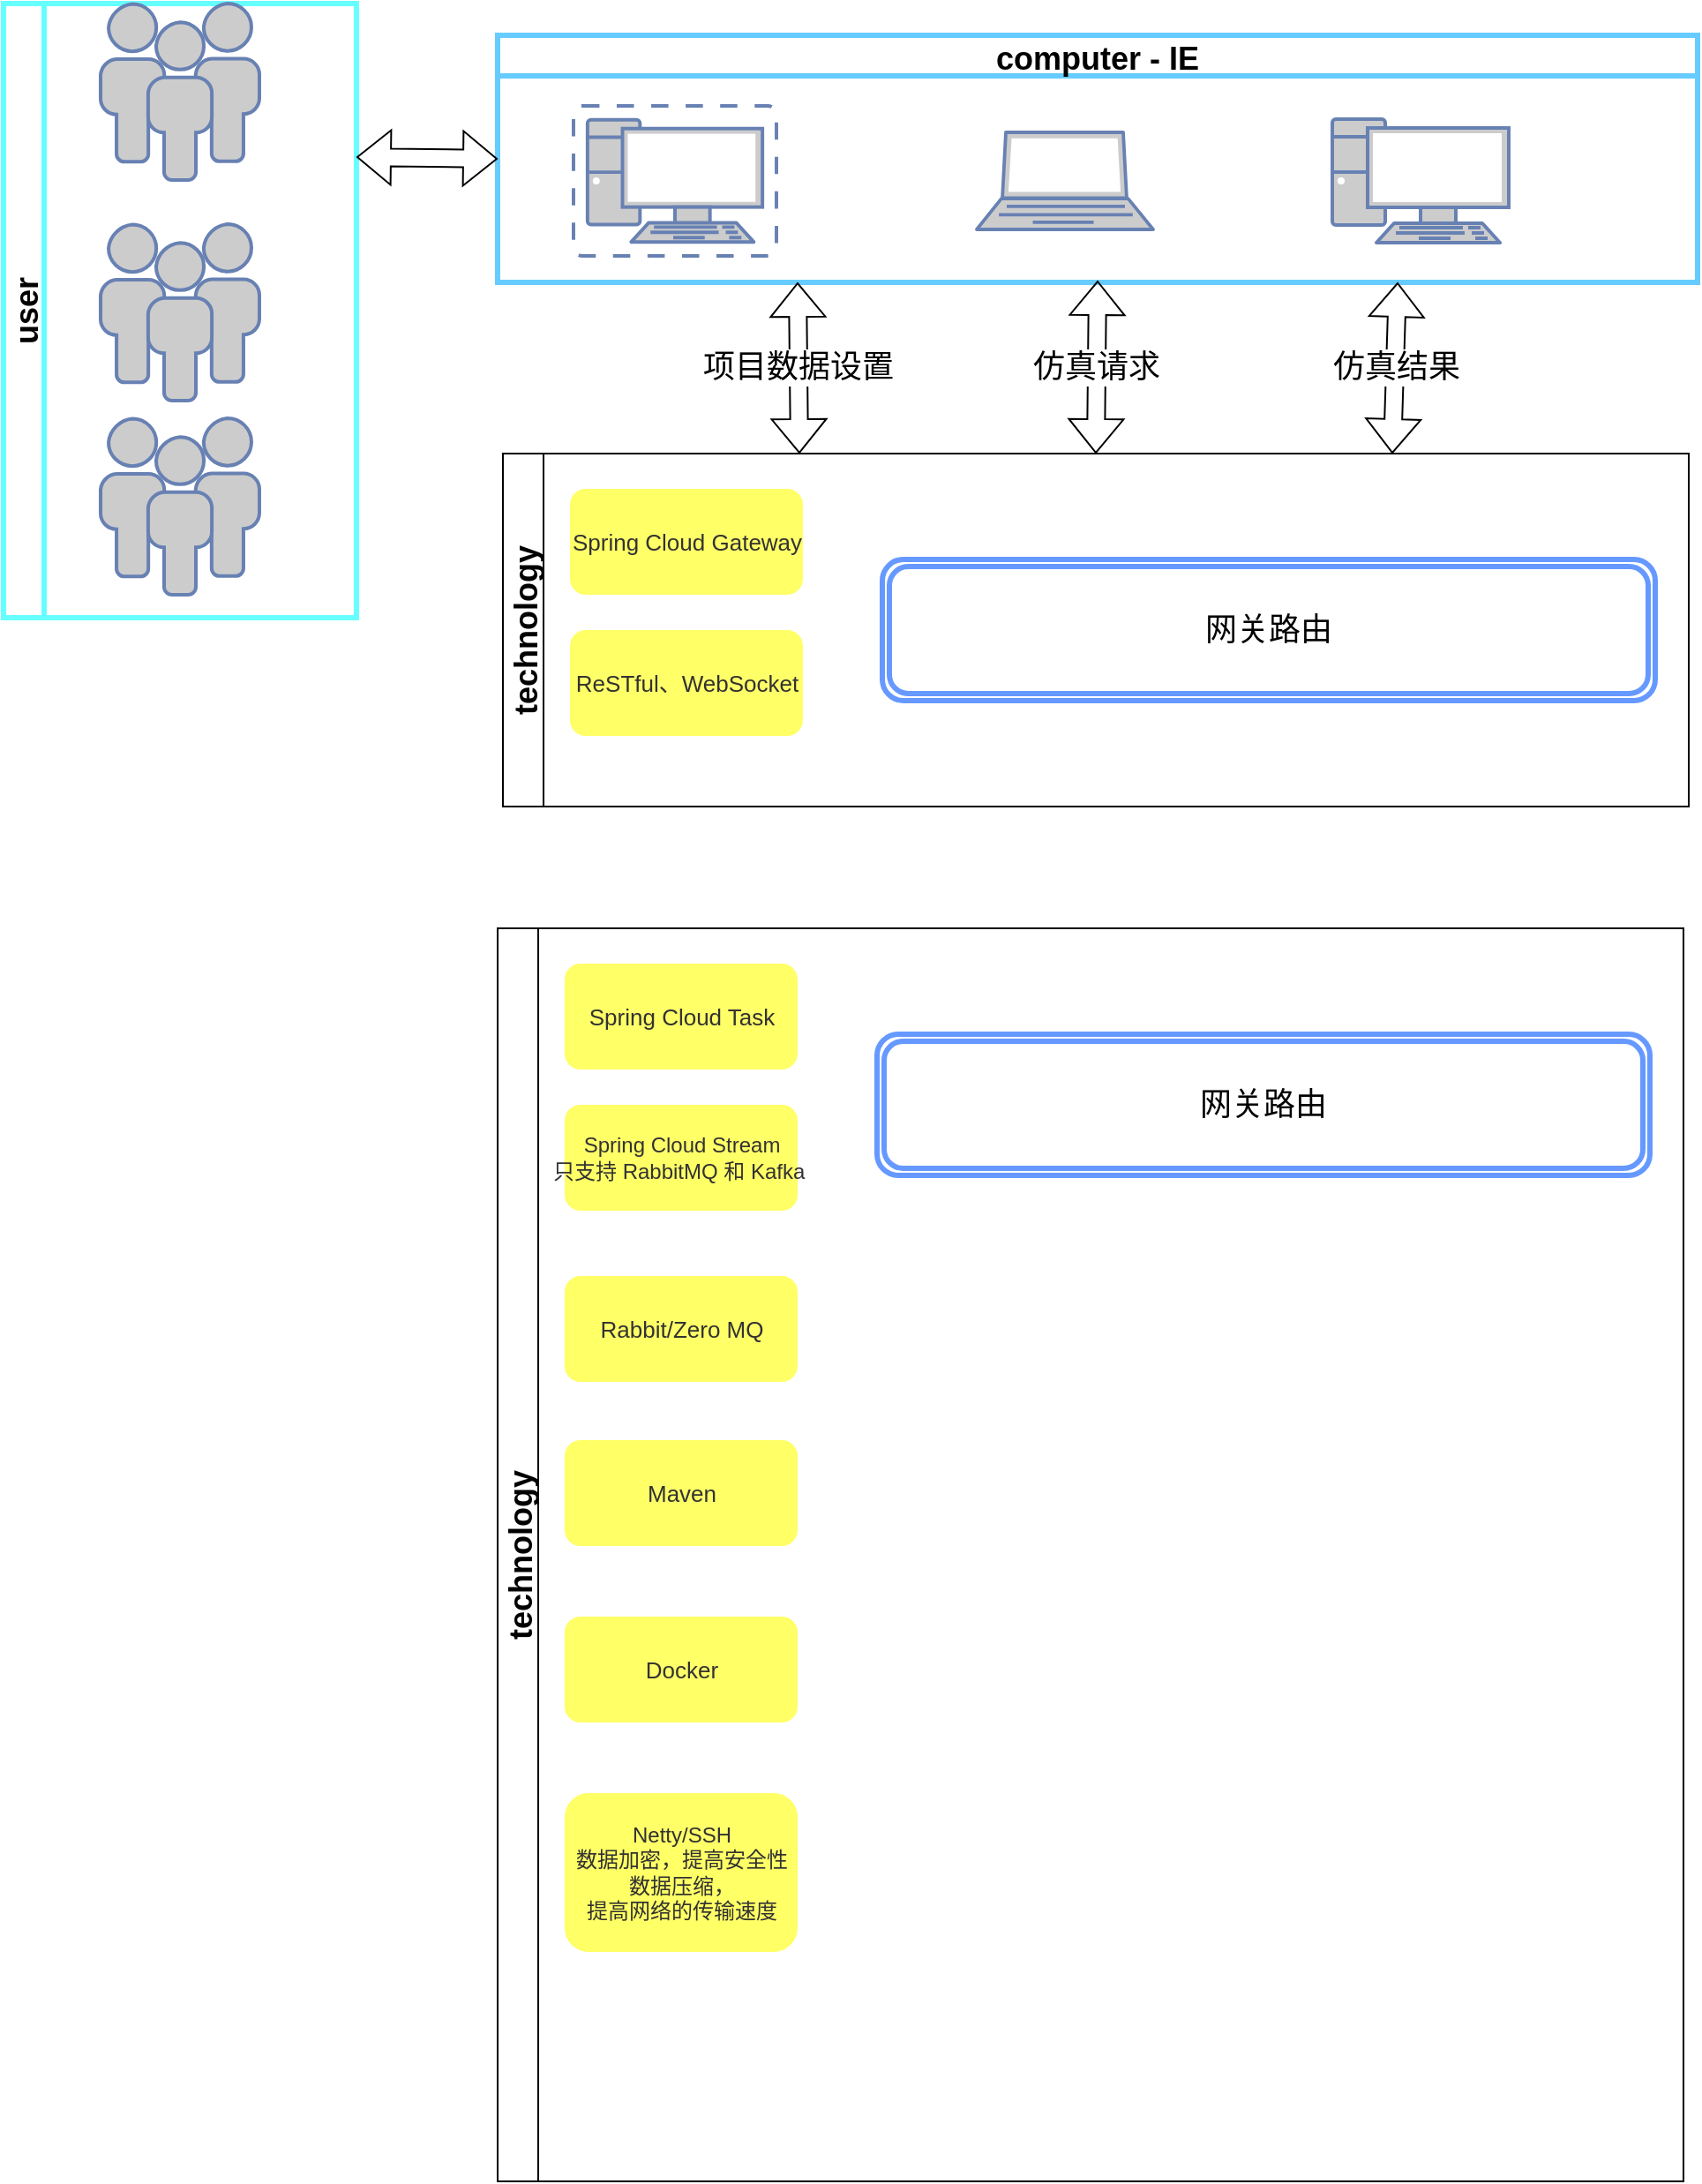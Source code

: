 <mxfile version="15.6.3" type="github">
  <diagram id="M3pgbx5bHdetkU3iyQLA" name="Page-1">
    <mxGraphModel dx="2077" dy="1238" grid="1" gridSize="10" guides="1" tooltips="1" connect="1" arrows="1" fold="1" page="1" pageScale="1" pageWidth="1169" pageHeight="1654" math="0" shadow="0">
      <root>
        <mxCell id="0" />
        <mxCell id="1" parent="0" />
        <mxCell id="EqJAyEwIwQtf8HZJKhll-13" value="computer - IE" style="swimlane;strokeColor=#66ccff;strokeWidth=3;fontSize=18;" vertex="1" parent="1">
          <mxGeometry x="290" y="64" width="680" height="140" as="geometry" />
        </mxCell>
        <mxCell id="EqJAyEwIwQtf8HZJKhll-8" value="" style="fontColor=#0066CC;verticalAlign=top;verticalLabelPosition=bottom;labelPosition=center;align=center;html=1;outlineConnect=0;fillColor=#CCCCCC;strokeColor=#6881B3;gradientColor=none;gradientDirection=north;strokeWidth=2;shape=mxgraph.networks.virtual_pc;" vertex="1" parent="EqJAyEwIwQtf8HZJKhll-13">
          <mxGeometry x="43" y="40" width="115" height="85" as="geometry" />
        </mxCell>
        <mxCell id="EqJAyEwIwQtf8HZJKhll-10" value="" style="fontColor=#0066CC;verticalAlign=top;verticalLabelPosition=bottom;labelPosition=center;align=center;html=1;outlineConnect=0;fillColor=#CCCCCC;strokeColor=#6881B3;gradientColor=none;gradientDirection=north;strokeWidth=2;shape=mxgraph.networks.laptop;" vertex="1" parent="EqJAyEwIwQtf8HZJKhll-13">
          <mxGeometry x="271.5" y="55" width="100" height="55" as="geometry" />
        </mxCell>
        <mxCell id="EqJAyEwIwQtf8HZJKhll-11" value="" style="fontColor=#0066CC;verticalAlign=top;verticalLabelPosition=bottom;labelPosition=center;align=center;html=1;outlineConnect=0;fillColor=#CCCCCC;strokeColor=#6881B3;gradientColor=none;gradientDirection=north;strokeWidth=2;shape=mxgraph.networks.pc;" vertex="1" parent="EqJAyEwIwQtf8HZJKhll-13">
          <mxGeometry x="473" y="47.5" width="100" height="70" as="geometry" />
        </mxCell>
        <mxCell id="EqJAyEwIwQtf8HZJKhll-21" value="user" style="swimlane;horizontal=0;fontSize=18;strokeColor=#66ffff;strokeWidth=3;" vertex="1" parent="1">
          <mxGeometry x="10" y="46" width="200" height="348" as="geometry" />
        </mxCell>
        <mxCell id="EqJAyEwIwQtf8HZJKhll-4" value="" style="fontColor=#0066CC;verticalAlign=top;verticalLabelPosition=bottom;labelPosition=center;align=center;html=1;outlineConnect=0;fillColor=#CCCCCC;strokeColor=#6881B3;gradientColor=none;gradientDirection=north;strokeWidth=2;shape=mxgraph.networks.users;" vertex="1" parent="EqJAyEwIwQtf8HZJKhll-21">
          <mxGeometry x="55" width="90" height="100" as="geometry" />
        </mxCell>
        <mxCell id="EqJAyEwIwQtf8HZJKhll-5" value="" style="fontColor=#0066CC;verticalAlign=top;verticalLabelPosition=bottom;labelPosition=center;align=center;html=1;outlineConnect=0;fillColor=#CCCCCC;strokeColor=#6881B3;gradientColor=none;gradientDirection=north;strokeWidth=2;shape=mxgraph.networks.users;" vertex="1" parent="EqJAyEwIwQtf8HZJKhll-21">
          <mxGeometry x="55" y="125" width="90" height="100" as="geometry" />
        </mxCell>
        <mxCell id="EqJAyEwIwQtf8HZJKhll-6" value="" style="fontColor=#0066CC;verticalAlign=top;verticalLabelPosition=bottom;labelPosition=center;align=center;html=1;outlineConnect=0;fillColor=#CCCCCC;strokeColor=#6881B3;gradientColor=none;gradientDirection=north;strokeWidth=2;shape=mxgraph.networks.users;" vertex="1" parent="EqJAyEwIwQtf8HZJKhll-21">
          <mxGeometry x="55" y="235" width="90" height="100" as="geometry" />
        </mxCell>
        <mxCell id="EqJAyEwIwQtf8HZJKhll-23" value="" style="shape=flexArrow;endArrow=classic;startArrow=classic;html=1;rounded=0;fontSize=18;exitX=1;exitY=0.25;exitDx=0;exitDy=0;entryX=0;entryY=0.5;entryDx=0;entryDy=0;" edge="1" parent="1" source="EqJAyEwIwQtf8HZJKhll-21" target="EqJAyEwIwQtf8HZJKhll-13">
          <mxGeometry width="100" height="100" relative="1" as="geometry">
            <mxPoint x="250" y="279.5" as="sourcePoint" />
            <mxPoint x="350" y="179.5" as="targetPoint" />
          </mxGeometry>
        </mxCell>
        <mxCell id="EqJAyEwIwQtf8HZJKhll-36" value="technology" style="swimlane;horizontal=0;fontSize=18;" vertex="1" parent="1">
          <mxGeometry x="293" y="301" width="672" height="200" as="geometry" />
        </mxCell>
        <mxCell id="EqJAyEwIwQtf8HZJKhll-19" value="&lt;font style=&quot;font-size: 18px&quot;&gt;网关路由&lt;/font&gt;" style="shape=ext;double=1;rounded=1;whiteSpace=wrap;html=1;strokeColor=#6699ff;strokeWidth=3;fontSize=18;" vertex="1" parent="EqJAyEwIwQtf8HZJKhll-36">
          <mxGeometry x="215" y="60" width="438" height="80" as="geometry" />
        </mxCell>
        <mxCell id="EqJAyEwIwQtf8HZJKhll-47" value="&lt;span style=&quot;color: rgb(50 , 50 , 50) ; font-size: 13px ; background-color: rgba(255 , 255 , 255 , 0.01)&quot;&gt;Spring Cloud Gateway&lt;/span&gt;" style="rounded=1;align=center;fillColor=#ffff66;strokeColor=none;html=1;fontColor=#596780;fontSize=12" vertex="1" parent="EqJAyEwIwQtf8HZJKhll-36">
          <mxGeometry x="38" y="20" width="132" height="60" as="geometry" />
        </mxCell>
        <mxCell id="EqJAyEwIwQtf8HZJKhll-48" value="&lt;span style=&quot;color: rgb(50 , 50 , 50) ; font-size: 13px ; background-color: rgba(255 , 255 , 255 , 0.01)&quot;&gt;ReSTful、WebSocket&lt;/span&gt;" style="rounded=1;align=center;fillColor=#ffff66;strokeColor=none;html=1;fontColor=#596780;fontSize=12" vertex="1" parent="EqJAyEwIwQtf8HZJKhll-36">
          <mxGeometry x="38" y="100" width="132" height="60" as="geometry" />
        </mxCell>
        <mxCell id="EqJAyEwIwQtf8HZJKhll-49" value="项目数据设置" style="shape=flexArrow;endArrow=classic;startArrow=classic;html=1;rounded=0;fontSize=18;entryX=0.25;entryY=0;entryDx=0;entryDy=0;exitX=0.25;exitY=1;exitDx=0;exitDy=0;" edge="1" parent="1" source="EqJAyEwIwQtf8HZJKhll-13" target="EqJAyEwIwQtf8HZJKhll-36">
          <mxGeometry width="100" height="100" relative="1" as="geometry">
            <mxPoint x="440" y="640" as="sourcePoint" />
            <mxPoint x="460" y="290" as="targetPoint" />
          </mxGeometry>
        </mxCell>
        <mxCell id="EqJAyEwIwQtf8HZJKhll-52" value="仿真请求" style="shape=flexArrow;endArrow=classic;startArrow=classic;html=1;rounded=0;fontSize=18;entryX=0.5;entryY=0;entryDx=0;entryDy=0;exitX=0.5;exitY=0;exitDx=0;exitDy=0;" edge="1" parent="1" source="EqJAyEwIwQtf8HZJKhll-36">
          <mxGeometry width="100" height="100" relative="1" as="geometry">
            <mxPoint x="626" y="289" as="sourcePoint" />
            <mxPoint x="630" y="203" as="targetPoint" />
          </mxGeometry>
        </mxCell>
        <mxCell id="EqJAyEwIwQtf8HZJKhll-56" value="仿真结果" style="shape=flexArrow;endArrow=classic;startArrow=classic;html=1;rounded=0;fontSize=18;entryX=0.75;entryY=0;entryDx=0;entryDy=0;exitX=0.75;exitY=1;exitDx=0;exitDy=0;" edge="1" parent="1" source="EqJAyEwIwQtf8HZJKhll-13" target="EqJAyEwIwQtf8HZJKhll-36">
          <mxGeometry width="100" height="100" relative="1" as="geometry">
            <mxPoint x="640" y="213" as="sourcePoint" />
            <mxPoint x="639" y="311" as="targetPoint" />
          </mxGeometry>
        </mxCell>
        <mxCell id="EqJAyEwIwQtf8HZJKhll-57" value="technology" style="swimlane;horizontal=0;fontSize=18;" vertex="1" parent="1">
          <mxGeometry x="290" y="570" width="672" height="710" as="geometry" />
        </mxCell>
        <mxCell id="EqJAyEwIwQtf8HZJKhll-58" value="&lt;font style=&quot;font-size: 18px&quot;&gt;网关路由&lt;/font&gt;" style="shape=ext;double=1;rounded=1;whiteSpace=wrap;html=1;strokeColor=#6699ff;strokeWidth=3;fontSize=18;" vertex="1" parent="EqJAyEwIwQtf8HZJKhll-57">
          <mxGeometry x="215" y="60" width="438" height="80" as="geometry" />
        </mxCell>
        <mxCell id="EqJAyEwIwQtf8HZJKhll-59" value="&lt;span style=&quot;color: rgb(50 , 50 , 50) ; font-size: 13px ; background-color: rgba(255 , 255 , 255 , 0.01)&quot;&gt;Spring Cloud Task&lt;/span&gt;" style="rounded=1;align=center;fillColor=#ffff66;strokeColor=none;html=1;fontColor=#596780;fontSize=12" vertex="1" parent="EqJAyEwIwQtf8HZJKhll-57">
          <mxGeometry x="38" y="20" width="132" height="60" as="geometry" />
        </mxCell>
        <mxCell id="EqJAyEwIwQtf8HZJKhll-60" value="&lt;span style=&quot;color: rgb(50 , 50 , 50) ; background-color: rgba(255 , 255 , 255 , 0.01)&quot;&gt;Spring Cloud Stream&lt;/span&gt;&lt;div style=&quot;resize: none ; outline: none ; color: rgb(50 , 50 , 50)&quot;&gt;只支持 RabbitMQ 和 Kafka&amp;nbsp;&lt;/div&gt;" style="rounded=1;align=center;fillColor=#ffff66;strokeColor=none;html=1;fontColor=#596780;fontSize=12" vertex="1" parent="EqJAyEwIwQtf8HZJKhll-57">
          <mxGeometry x="38" y="100" width="132" height="60" as="geometry" />
        </mxCell>
        <mxCell id="EqJAyEwIwQtf8HZJKhll-61" value="&lt;span style=&quot;color: rgb(50 , 50 , 50) ; font-size: 13px ; background-color: rgba(255 , 255 , 255 , 0.01)&quot;&gt;Rabbit/Zero MQ&lt;/span&gt;" style="rounded=1;align=center;fillColor=#ffff66;strokeColor=none;html=1;fontColor=#596780;fontSize=12" vertex="1" parent="EqJAyEwIwQtf8HZJKhll-57">
          <mxGeometry x="38" y="197" width="132" height="60" as="geometry" />
        </mxCell>
        <mxCell id="EqJAyEwIwQtf8HZJKhll-62" value="&lt;span style=&quot;color: rgb(50 , 50 , 50) ; font-size: 13px ; background-color: rgba(255 , 255 , 255 , 0.01)&quot;&gt;Maven&lt;/span&gt;" style="rounded=1;align=center;fillColor=#ffff66;strokeColor=none;html=1;fontColor=#596780;fontSize=12" vertex="1" parent="EqJAyEwIwQtf8HZJKhll-57">
          <mxGeometry x="38" y="290" width="132" height="60" as="geometry" />
        </mxCell>
        <mxCell id="EqJAyEwIwQtf8HZJKhll-63" value="&lt;span style=&quot;color: rgb(50 , 50 , 50) ; font-size: 13px ; background-color: rgba(255 , 255 , 255 , 0.01)&quot;&gt;Docker&lt;/span&gt;" style="rounded=1;align=center;fillColor=#ffff66;strokeColor=none;html=1;fontColor=#596780;fontSize=12" vertex="1" parent="EqJAyEwIwQtf8HZJKhll-57">
          <mxGeometry x="38" y="390" width="132" height="60" as="geometry" />
        </mxCell>
        <mxCell id="EqJAyEwIwQtf8HZJKhll-64" value="&lt;span style=&quot;color: rgb(50 , 50 , 50) ; background-color: rgba(255 , 255 , 255 , 0.01)&quot;&gt;Netty/SSH&lt;/span&gt;&lt;div style=&quot;resize: none ; outline: none ; color: rgb(50 , 50 , 50)&quot;&gt;数据加密，提高安全性&lt;br&gt;数据压缩，&lt;/div&gt;&lt;div style=&quot;resize: none ; outline: none ; color: rgb(50 , 50 , 50)&quot;&gt;提高网络的传输速度&lt;/div&gt;" style="rounded=1;align=center;fillColor=#ffff66;strokeColor=none;html=1;fontColor=#596780;fontSize=12" vertex="1" parent="EqJAyEwIwQtf8HZJKhll-57">
          <mxGeometry x="38" y="490" width="132" height="90" as="geometry" />
        </mxCell>
      </root>
    </mxGraphModel>
  </diagram>
</mxfile>
